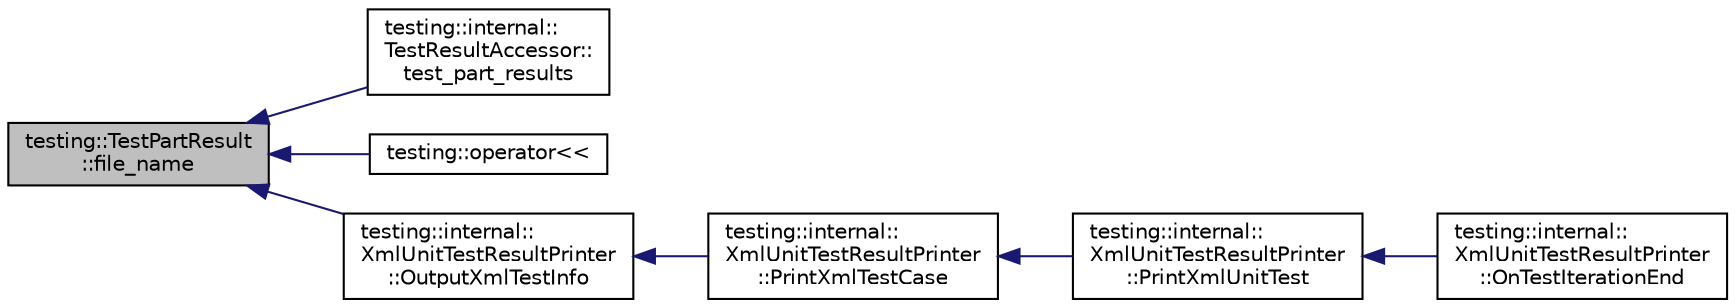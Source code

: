 digraph "testing::TestPartResult::file_name"
{
  edge [fontname="Helvetica",fontsize="10",labelfontname="Helvetica",labelfontsize="10"];
  node [fontname="Helvetica",fontsize="10",shape=record];
  rankdir="LR";
  Node22 [label="testing::TestPartResult\l::file_name",height=0.2,width=0.4,color="black", fillcolor="grey75", style="filled", fontcolor="black"];
  Node22 -> Node23 [dir="back",color="midnightblue",fontsize="10",style="solid",fontname="Helvetica"];
  Node23 [label="testing::internal::\lTestResultAccessor::\ltest_part_results",height=0.2,width=0.4,color="black", fillcolor="white", style="filled",URL="$d3/d42/classtesting_1_1internal_1_1_test_result_accessor.html#a55d771904317c1b0cc380104d175f1db"];
  Node22 -> Node24 [dir="back",color="midnightblue",fontsize="10",style="solid",fontname="Helvetica"];
  Node24 [label="testing::operator\<\<",height=0.2,width=0.4,color="black", fillcolor="white", style="filled",URL="$d0/d75/namespacetesting.html#a7c88897836b9f492190fb2b9dfa3a327"];
  Node22 -> Node25 [dir="back",color="midnightblue",fontsize="10",style="solid",fontname="Helvetica"];
  Node25 [label="testing::internal::\lXmlUnitTestResultPrinter\l::OutputXmlTestInfo",height=0.2,width=0.4,color="black", fillcolor="white", style="filled",URL="$d3/dc6/classtesting_1_1internal_1_1_xml_unit_test_result_printer.html#af642843faed4cd28c77d688f6f2820d7"];
  Node25 -> Node26 [dir="back",color="midnightblue",fontsize="10",style="solid",fontname="Helvetica"];
  Node26 [label="testing::internal::\lXmlUnitTestResultPrinter\l::PrintXmlTestCase",height=0.2,width=0.4,color="black", fillcolor="white", style="filled",URL="$d3/dc6/classtesting_1_1internal_1_1_xml_unit_test_result_printer.html#a7f7accabeac896d4271f36d24ca02dba"];
  Node26 -> Node27 [dir="back",color="midnightblue",fontsize="10",style="solid",fontname="Helvetica"];
  Node27 [label="testing::internal::\lXmlUnitTestResultPrinter\l::PrintXmlUnitTest",height=0.2,width=0.4,color="black", fillcolor="white", style="filled",URL="$d3/dc6/classtesting_1_1internal_1_1_xml_unit_test_result_printer.html#a3be1c8766241d0f34cdf59b45a52f73b"];
  Node27 -> Node28 [dir="back",color="midnightblue",fontsize="10",style="solid",fontname="Helvetica"];
  Node28 [label="testing::internal::\lXmlUnitTestResultPrinter\l::OnTestIterationEnd",height=0.2,width=0.4,color="black", fillcolor="white", style="filled",URL="$d3/dc6/classtesting_1_1internal_1_1_xml_unit_test_result_printer.html#a2ae986dd2f4f2aed31cc6f3bc8c56898"];
}

